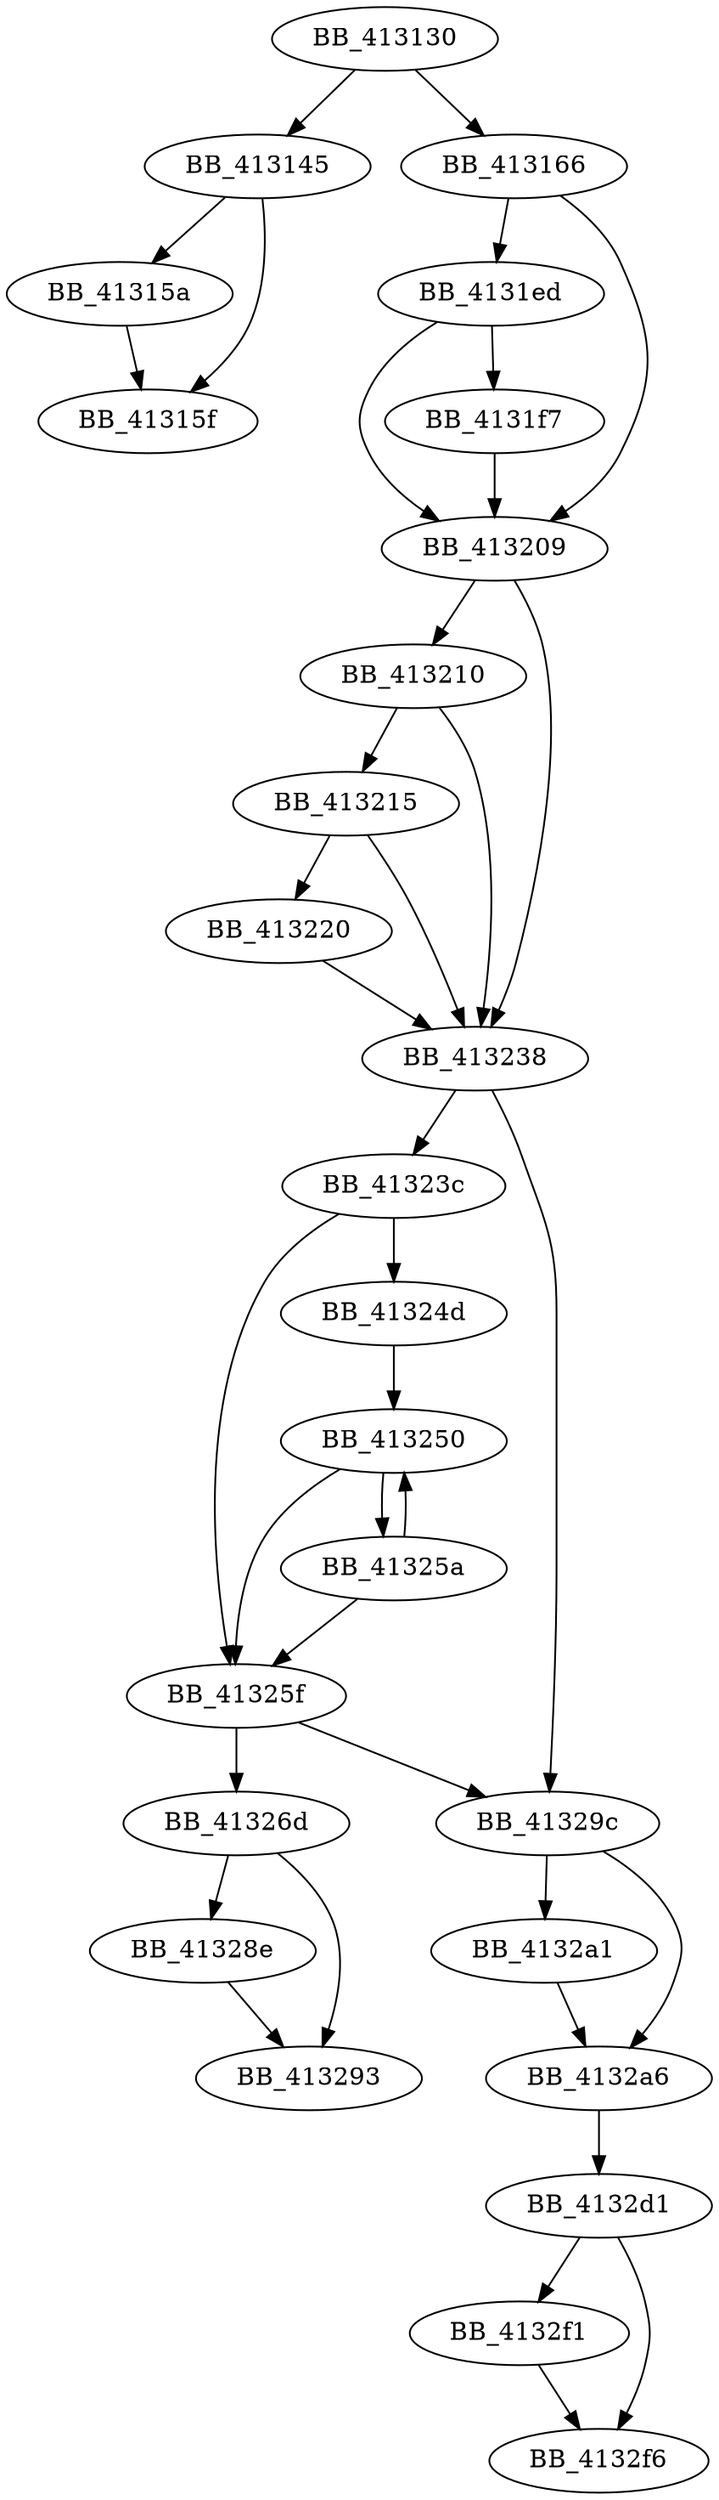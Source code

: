 DiGraph sub_413130{
BB_413130->BB_413145
BB_413130->BB_413166
BB_413145->BB_41315a
BB_413145->BB_41315f
BB_41315a->BB_41315f
BB_413166->BB_4131ed
BB_413166->BB_413209
BB_4131ed->BB_4131f7
BB_4131ed->BB_413209
BB_4131f7->BB_413209
BB_413209->BB_413210
BB_413209->BB_413238
BB_413210->BB_413215
BB_413210->BB_413238
BB_413215->BB_413220
BB_413215->BB_413238
BB_413220->BB_413238
BB_413238->BB_41323c
BB_413238->BB_41329c
BB_41323c->BB_41324d
BB_41323c->BB_41325f
BB_41324d->BB_413250
BB_413250->BB_41325a
BB_413250->BB_41325f
BB_41325a->BB_413250
BB_41325a->BB_41325f
BB_41325f->BB_41326d
BB_41325f->BB_41329c
BB_41326d->BB_41328e
BB_41326d->BB_413293
BB_41328e->BB_413293
BB_41329c->BB_4132a1
BB_41329c->BB_4132a6
BB_4132a1->BB_4132a6
BB_4132a6->BB_4132d1
BB_4132d1->BB_4132f1
BB_4132d1->BB_4132f6
BB_4132f1->BB_4132f6
}
